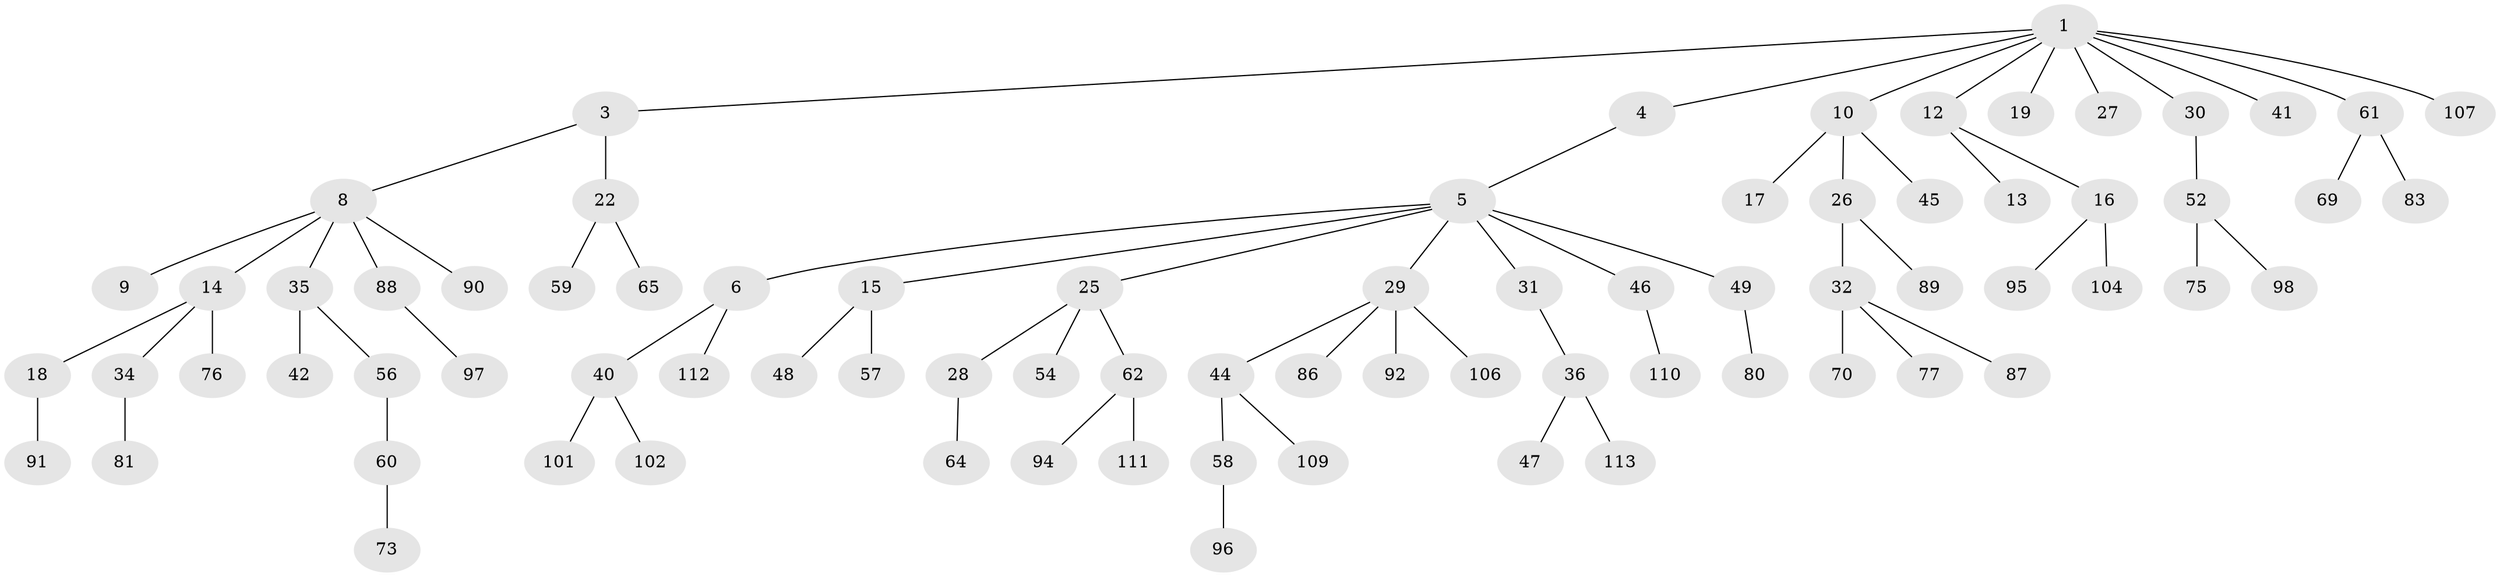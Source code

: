 // Generated by graph-tools (version 1.1) at 2025/52/02/27/25 19:52:13]
// undirected, 79 vertices, 78 edges
graph export_dot {
graph [start="1"]
  node [color=gray90,style=filled];
  1 [super="+2"];
  3;
  4;
  5 [super="+7"];
  6 [super="+53"];
  8 [super="+11"];
  9;
  10 [super="+43"];
  12;
  13;
  14 [super="+20"];
  15 [super="+21"];
  16 [super="+23"];
  17;
  18 [super="+24"];
  19 [super="+38"];
  22 [super="+108"];
  25 [super="+37"];
  26 [super="+55"];
  27 [super="+103"];
  28 [super="+71"];
  29 [super="+68"];
  30;
  31 [super="+33"];
  32 [super="+50"];
  34 [super="+39"];
  35;
  36 [super="+66"];
  40 [super="+85"];
  41;
  42;
  44 [super="+72"];
  45;
  46 [super="+51"];
  47;
  48;
  49;
  52;
  54 [super="+114"];
  56 [super="+63"];
  57;
  58 [super="+82"];
  59;
  60;
  61 [super="+78"];
  62 [super="+67"];
  64 [super="+74"];
  65;
  69 [super="+105"];
  70;
  73;
  75;
  76 [super="+79"];
  77 [super="+93"];
  80 [super="+84"];
  81;
  83;
  86;
  87;
  88;
  89;
  90;
  91;
  92;
  94;
  95;
  96 [super="+99"];
  97;
  98 [super="+100"];
  101;
  102;
  104;
  106;
  107;
  109;
  110;
  111;
  112;
  113;
  1 -- 3;
  1 -- 4;
  1 -- 10;
  1 -- 12;
  1 -- 19;
  1 -- 27;
  1 -- 30;
  1 -- 41;
  1 -- 61;
  1 -- 107;
  3 -- 8;
  3 -- 22;
  4 -- 5;
  5 -- 6;
  5 -- 15;
  5 -- 29;
  5 -- 31;
  5 -- 25;
  5 -- 46;
  5 -- 49;
  6 -- 40;
  6 -- 112;
  8 -- 9;
  8 -- 35;
  8 -- 88;
  8 -- 90;
  8 -- 14;
  10 -- 17;
  10 -- 26;
  10 -- 45;
  12 -- 13;
  12 -- 16;
  14 -- 18;
  14 -- 34;
  14 -- 76;
  15 -- 48;
  15 -- 57;
  16 -- 104;
  16 -- 95;
  18 -- 91;
  22 -- 59;
  22 -- 65;
  25 -- 28;
  25 -- 54;
  25 -- 62;
  26 -- 32;
  26 -- 89;
  28 -- 64;
  29 -- 44;
  29 -- 106;
  29 -- 92;
  29 -- 86;
  30 -- 52;
  31 -- 36;
  32 -- 77;
  32 -- 70;
  32 -- 87;
  34 -- 81;
  35 -- 42;
  35 -- 56;
  36 -- 47;
  36 -- 113;
  40 -- 102;
  40 -- 101;
  44 -- 58;
  44 -- 109;
  46 -- 110;
  49 -- 80;
  52 -- 75;
  52 -- 98;
  56 -- 60;
  58 -- 96;
  60 -- 73;
  61 -- 69;
  61 -- 83;
  62 -- 94;
  62 -- 111;
  88 -- 97;
}
